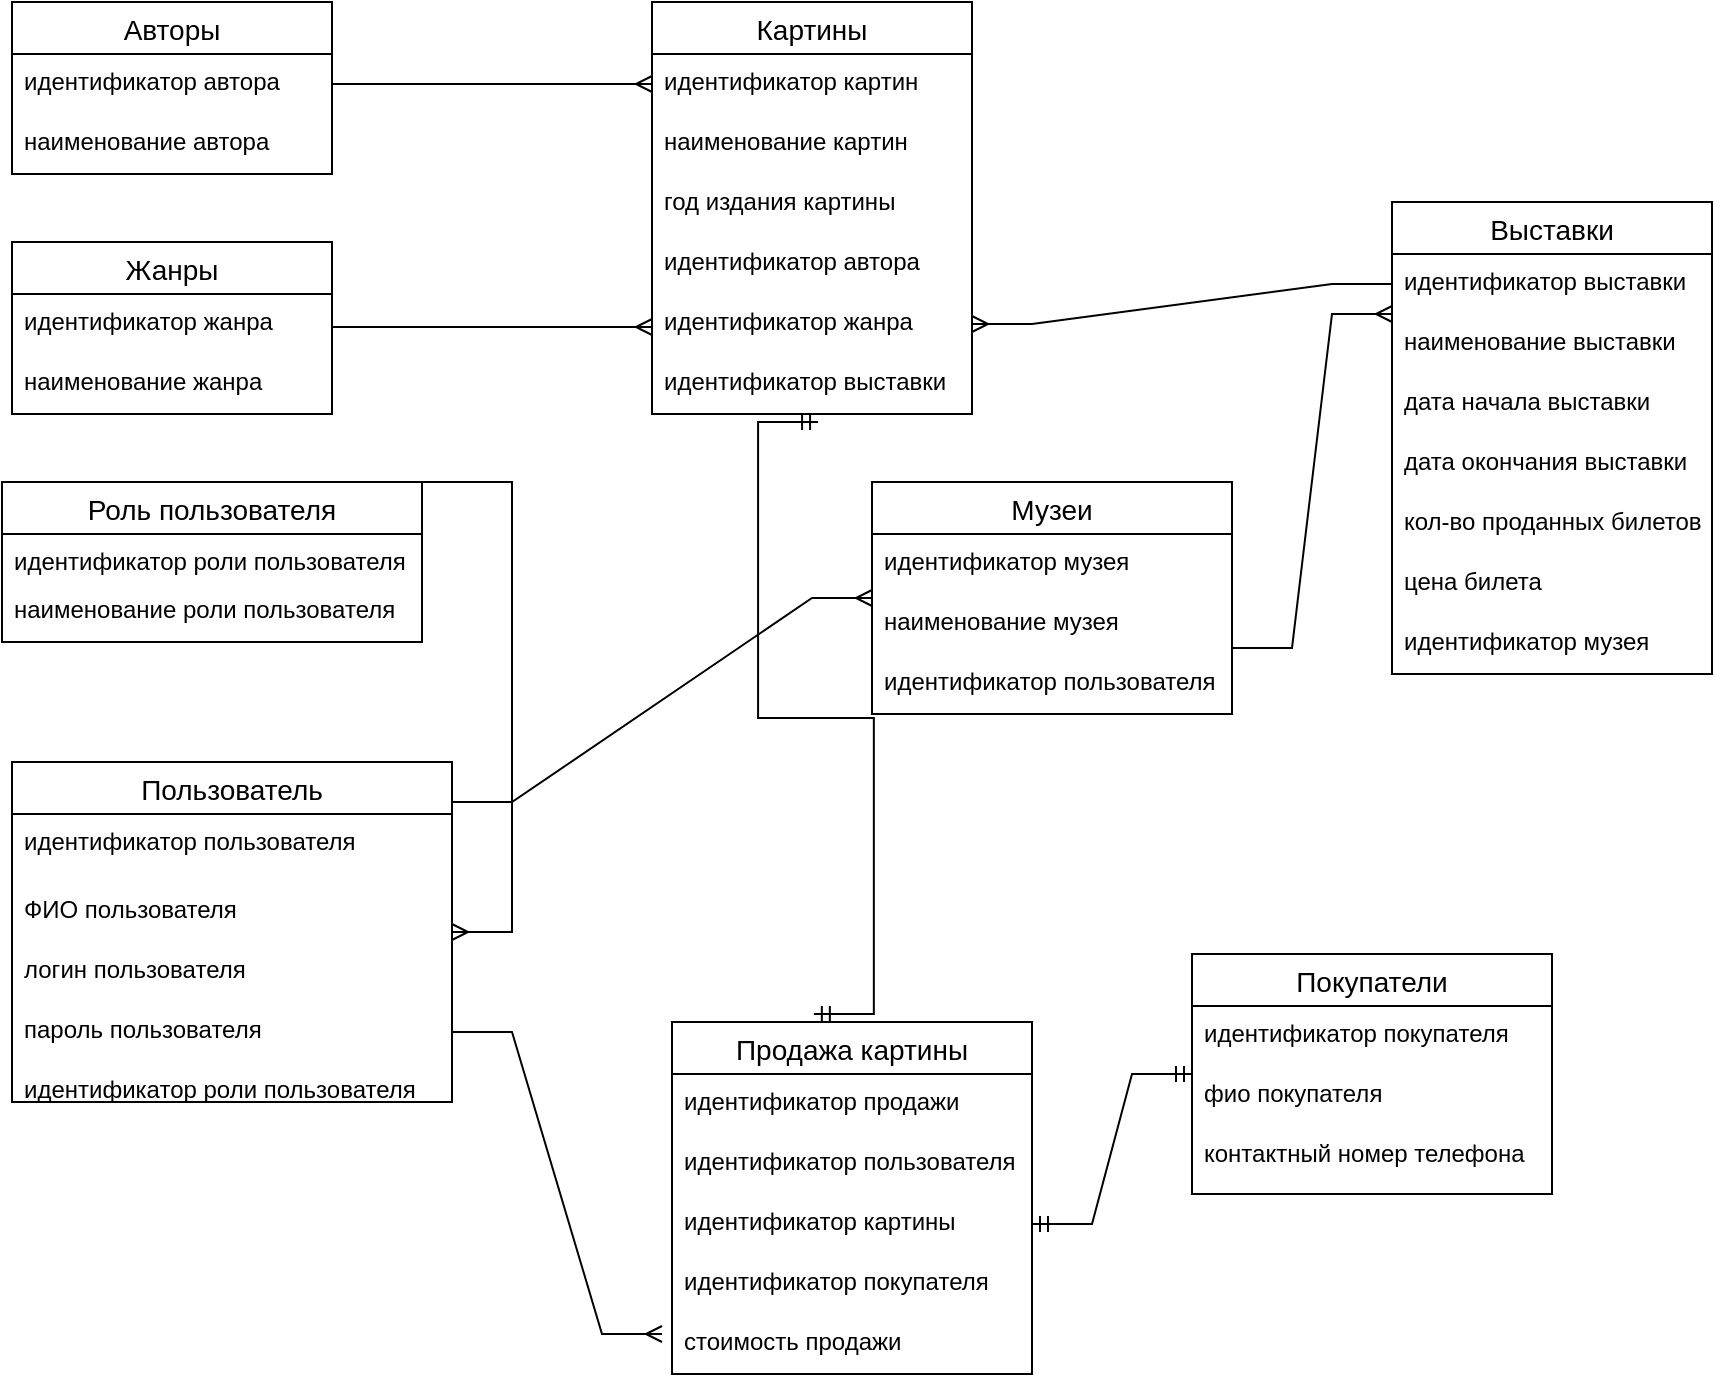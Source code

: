 <mxfile version="21.0.8" type="device"><diagram name="Страница 1" id="oQ66_JkBZ0cK79ZVKFJ7"><mxGraphModel dx="2213" dy="791" grid="1" gridSize="10" guides="1" tooltips="1" connect="1" arrows="1" fold="1" page="1" pageScale="1" pageWidth="827" pageHeight="1169" math="0" shadow="0"><root><mxCell id="0"/><mxCell id="1" parent="0"/><mxCell id="YRH7j5GGsI-68I2HqtbP-3" value="Картины" style="swimlane;fontStyle=0;childLayout=stackLayout;horizontal=1;startSize=26;horizontalStack=0;resizeParent=1;resizeParentMax=0;resizeLast=0;collapsible=1;marginBottom=0;align=center;fontSize=14;" parent="1" vertex="1"><mxGeometry x="-200" y="40" width="160" height="206" as="geometry"/></mxCell><mxCell id="YRH7j5GGsI-68I2HqtbP-5" value="идентификатор картин" style="text;strokeColor=none;fillColor=none;spacingLeft=4;spacingRight=4;overflow=hidden;rotatable=0;points=[[0,0.5],[1,0.5]];portConstraint=eastwest;fontSize=12;" parent="YRH7j5GGsI-68I2HqtbP-3" vertex="1"><mxGeometry y="26" width="160" height="30" as="geometry"/></mxCell><mxCell id="YRH7j5GGsI-68I2HqtbP-6" value="наименование картин" style="text;strokeColor=none;fillColor=none;spacingLeft=4;spacingRight=4;overflow=hidden;rotatable=0;points=[[0,0.5],[1,0.5]];portConstraint=eastwest;fontSize=12;" parent="YRH7j5GGsI-68I2HqtbP-3" vertex="1"><mxGeometry y="56" width="160" height="30" as="geometry"/></mxCell><mxCell id="YRH7j5GGsI-68I2HqtbP-7" value="год издания картины" style="text;strokeColor=none;fillColor=none;spacingLeft=4;spacingRight=4;overflow=hidden;rotatable=0;points=[[0,0.5],[1,0.5]];portConstraint=eastwest;fontSize=12;" parent="YRH7j5GGsI-68I2HqtbP-3" vertex="1"><mxGeometry y="86" width="160" height="30" as="geometry"/></mxCell><mxCell id="YRH7j5GGsI-68I2HqtbP-8" value="идентификатор автора" style="text;strokeColor=none;fillColor=none;spacingLeft=4;spacingRight=4;overflow=hidden;rotatable=0;points=[[0,0.5],[1,0.5]];portConstraint=eastwest;fontSize=12;" parent="YRH7j5GGsI-68I2HqtbP-3" vertex="1"><mxGeometry y="116" width="160" height="30" as="geometry"/></mxCell><mxCell id="YRH7j5GGsI-68I2HqtbP-9" value="идентификатор жанра" style="text;strokeColor=none;fillColor=none;spacingLeft=4;spacingRight=4;overflow=hidden;rotatable=0;points=[[0,0.5],[1,0.5]];portConstraint=eastwest;fontSize=12;" parent="YRH7j5GGsI-68I2HqtbP-3" vertex="1"><mxGeometry y="146" width="160" height="30" as="geometry"/></mxCell><mxCell id="VM9wmIRcc5W6B4ijUZT--1" value="идентификатор выставки" style="text;strokeColor=none;fillColor=none;spacingLeft=4;spacingRight=4;overflow=hidden;rotatable=0;points=[[0,0.5],[1,0.5]];portConstraint=eastwest;fontSize=12;" parent="YRH7j5GGsI-68I2HqtbP-3" vertex="1"><mxGeometry y="176" width="160" height="30" as="geometry"/></mxCell><mxCell id="YRH7j5GGsI-68I2HqtbP-11" value="Авторы" style="swimlane;fontStyle=0;childLayout=stackLayout;horizontal=1;startSize=26;horizontalStack=0;resizeParent=1;resizeParentMax=0;resizeLast=0;collapsible=1;marginBottom=0;align=center;fontSize=14;" parent="1" vertex="1"><mxGeometry x="-520" y="40" width="160" height="86" as="geometry"/></mxCell><mxCell id="YRH7j5GGsI-68I2HqtbP-12" value="идентификатор автора" style="text;strokeColor=none;fillColor=none;spacingLeft=4;spacingRight=4;overflow=hidden;rotatable=0;points=[[0,0.5],[1,0.5]];portConstraint=eastwest;fontSize=12;" parent="YRH7j5GGsI-68I2HqtbP-11" vertex="1"><mxGeometry y="26" width="160" height="30" as="geometry"/></mxCell><mxCell id="YRH7j5GGsI-68I2HqtbP-13" value="наименование автора" style="text;strokeColor=none;fillColor=none;spacingLeft=4;spacingRight=4;overflow=hidden;rotatable=0;points=[[0,0.5],[1,0.5]];portConstraint=eastwest;fontSize=12;" parent="YRH7j5GGsI-68I2HqtbP-11" vertex="1"><mxGeometry y="56" width="160" height="30" as="geometry"/></mxCell><mxCell id="YRH7j5GGsI-68I2HqtbP-17" value="Музеи" style="swimlane;fontStyle=0;childLayout=stackLayout;horizontal=1;startSize=26;horizontalStack=0;resizeParent=1;resizeParentMax=0;resizeLast=0;collapsible=1;marginBottom=0;align=center;fontSize=14;" parent="1" vertex="1"><mxGeometry x="-90" y="280" width="180" height="116" as="geometry"/></mxCell><mxCell id="YRH7j5GGsI-68I2HqtbP-18" value="идентификатор музея" style="text;strokeColor=none;fillColor=none;spacingLeft=4;spacingRight=4;overflow=hidden;rotatable=0;points=[[0,0.5],[1,0.5]];portConstraint=eastwest;fontSize=12;" parent="YRH7j5GGsI-68I2HqtbP-17" vertex="1"><mxGeometry y="26" width="180" height="30" as="geometry"/></mxCell><mxCell id="YRH7j5GGsI-68I2HqtbP-19" value="наименование музея" style="text;strokeColor=none;fillColor=none;spacingLeft=4;spacingRight=4;overflow=hidden;rotatable=0;points=[[0,0.5],[1,0.5]];portConstraint=eastwest;fontSize=12;" parent="YRH7j5GGsI-68I2HqtbP-17" vertex="1"><mxGeometry y="56" width="180" height="30" as="geometry"/></mxCell><mxCell id="M-I0Rm6MwZi7DSCBAB6X-1" value="идентификатор пользователя" style="text;strokeColor=none;fillColor=none;spacingLeft=4;spacingRight=4;overflow=hidden;rotatable=0;points=[[0,0.5],[1,0.5]];portConstraint=eastwest;fontSize=12;" vertex="1" parent="YRH7j5GGsI-68I2HqtbP-17"><mxGeometry y="86" width="180" height="30" as="geometry"/></mxCell><mxCell id="YRH7j5GGsI-68I2HqtbP-25" value="Выставки" style="swimlane;fontStyle=0;childLayout=stackLayout;horizontal=1;startSize=26;horizontalStack=0;resizeParent=1;resizeParentMax=0;resizeLast=0;collapsible=1;marginBottom=0;align=center;fontSize=14;" parent="1" vertex="1"><mxGeometry x="170" y="140" width="160" height="236" as="geometry"/></mxCell><mxCell id="YRH7j5GGsI-68I2HqtbP-26" value="идентификатор выставки" style="text;strokeColor=none;fillColor=none;spacingLeft=4;spacingRight=4;overflow=hidden;rotatable=0;points=[[0,0.5],[1,0.5]];portConstraint=eastwest;fontSize=12;" parent="YRH7j5GGsI-68I2HqtbP-25" vertex="1"><mxGeometry y="26" width="160" height="30" as="geometry"/></mxCell><mxCell id="VM9wmIRcc5W6B4ijUZT--3" value="наименование выставки" style="text;strokeColor=none;fillColor=none;spacingLeft=4;spacingRight=4;overflow=hidden;rotatable=0;points=[[0,0.5],[1,0.5]];portConstraint=eastwest;fontSize=12;" parent="YRH7j5GGsI-68I2HqtbP-25" vertex="1"><mxGeometry y="56" width="160" height="30" as="geometry"/></mxCell><mxCell id="YRH7j5GGsI-68I2HqtbP-28" value="дата начала выставки" style="text;strokeColor=none;fillColor=none;spacingLeft=4;spacingRight=4;overflow=hidden;rotatable=0;points=[[0,0.5],[1,0.5]];portConstraint=eastwest;fontSize=12;" parent="YRH7j5GGsI-68I2HqtbP-25" vertex="1"><mxGeometry y="86" width="160" height="30" as="geometry"/></mxCell><mxCell id="YRH7j5GGsI-68I2HqtbP-29" value="дата окончания выставки" style="text;strokeColor=none;fillColor=none;spacingLeft=4;spacingRight=4;overflow=hidden;rotatable=0;points=[[0,0.5],[1,0.5]];portConstraint=eastwest;fontSize=12;" parent="YRH7j5GGsI-68I2HqtbP-25" vertex="1"><mxGeometry y="116" width="160" height="30" as="geometry"/></mxCell><mxCell id="YRH7j5GGsI-68I2HqtbP-30" value="кол-во проданных билетов" style="text;strokeColor=none;fillColor=none;spacingLeft=4;spacingRight=4;overflow=hidden;rotatable=0;points=[[0,0.5],[1,0.5]];portConstraint=eastwest;fontSize=12;" parent="YRH7j5GGsI-68I2HqtbP-25" vertex="1"><mxGeometry y="146" width="160" height="30" as="geometry"/></mxCell><mxCell id="YRH7j5GGsI-68I2HqtbP-31" value="цена билета" style="text;strokeColor=none;fillColor=none;spacingLeft=4;spacingRight=4;overflow=hidden;rotatable=0;points=[[0,0.5],[1,0.5]];portConstraint=eastwest;fontSize=12;" parent="YRH7j5GGsI-68I2HqtbP-25" vertex="1"><mxGeometry y="176" width="160" height="30" as="geometry"/></mxCell><mxCell id="VM9wmIRcc5W6B4ijUZT--4" value="идентификатор музея" style="text;strokeColor=none;fillColor=none;spacingLeft=4;spacingRight=4;overflow=hidden;rotatable=0;points=[[0,0.5],[1,0.5]];portConstraint=eastwest;fontSize=12;" parent="YRH7j5GGsI-68I2HqtbP-25" vertex="1"><mxGeometry y="206" width="160" height="30" as="geometry"/></mxCell><mxCell id="YRH7j5GGsI-68I2HqtbP-32" value="Жанры" style="swimlane;fontStyle=0;childLayout=stackLayout;horizontal=1;startSize=26;horizontalStack=0;resizeParent=1;resizeParentMax=0;resizeLast=0;collapsible=1;marginBottom=0;align=center;fontSize=14;" parent="1" vertex="1"><mxGeometry x="-520" y="160" width="160" height="86" as="geometry"/></mxCell><mxCell id="YRH7j5GGsI-68I2HqtbP-33" value="идентификатор жанра" style="text;strokeColor=none;fillColor=none;spacingLeft=4;spacingRight=4;overflow=hidden;rotatable=0;points=[[0,0.5],[1,0.5]];portConstraint=eastwest;fontSize=12;" parent="YRH7j5GGsI-68I2HqtbP-32" vertex="1"><mxGeometry y="26" width="160" height="30" as="geometry"/></mxCell><mxCell id="YRH7j5GGsI-68I2HqtbP-34" value="наименование жанра" style="text;strokeColor=none;fillColor=none;spacingLeft=4;spacingRight=4;overflow=hidden;rotatable=0;points=[[0,0.5],[1,0.5]];portConstraint=eastwest;fontSize=12;" parent="YRH7j5GGsI-68I2HqtbP-32" vertex="1"><mxGeometry y="56" width="160" height="30" as="geometry"/></mxCell><mxCell id="YRH7j5GGsI-68I2HqtbP-36" value="Покупатели" style="swimlane;fontStyle=0;childLayout=stackLayout;horizontal=1;startSize=26;horizontalStack=0;resizeParent=1;resizeParentMax=0;resizeLast=0;collapsible=1;marginBottom=0;align=center;fontSize=14;" parent="1" vertex="1"><mxGeometry x="70" y="516" width="180" height="120" as="geometry"/></mxCell><mxCell id="YRH7j5GGsI-68I2HqtbP-37" value="идентификатор покупателя" style="text;strokeColor=none;fillColor=none;spacingLeft=4;spacingRight=4;overflow=hidden;rotatable=0;points=[[0,0.5],[1,0.5]];portConstraint=eastwest;fontSize=12;" parent="YRH7j5GGsI-68I2HqtbP-36" vertex="1"><mxGeometry y="26" width="180" height="30" as="geometry"/></mxCell><mxCell id="YRH7j5GGsI-68I2HqtbP-38" value="фио покупателя" style="text;strokeColor=none;fillColor=none;spacingLeft=4;spacingRight=4;overflow=hidden;rotatable=0;points=[[0,0.5],[1,0.5]];portConstraint=eastwest;fontSize=12;" parent="YRH7j5GGsI-68I2HqtbP-36" vertex="1"><mxGeometry y="56" width="180" height="30" as="geometry"/></mxCell><mxCell id="YRH7j5GGsI-68I2HqtbP-39" value="контактный номер телефона" style="text;strokeColor=none;fillColor=none;spacingLeft=4;spacingRight=4;overflow=hidden;rotatable=0;points=[[0,0.5],[1,0.5]];portConstraint=eastwest;fontSize=12;" parent="YRH7j5GGsI-68I2HqtbP-36" vertex="1"><mxGeometry y="86" width="180" height="34" as="geometry"/></mxCell><mxCell id="YRH7j5GGsI-68I2HqtbP-52" value="Пользователь" style="swimlane;fontStyle=0;childLayout=stackLayout;horizontal=1;startSize=26;horizontalStack=0;resizeParent=1;resizeParentMax=0;resizeLast=0;collapsible=1;marginBottom=0;align=center;fontSize=14;" parent="1" vertex="1"><mxGeometry x="-520" y="420" width="220" height="170" as="geometry"/></mxCell><mxCell id="YRH7j5GGsI-68I2HqtbP-53" value="идентификатор пользователя" style="text;strokeColor=none;fillColor=none;spacingLeft=4;spacingRight=4;overflow=hidden;rotatable=0;points=[[0,0.5],[1,0.5]];portConstraint=eastwest;fontSize=12;" parent="YRH7j5GGsI-68I2HqtbP-52" vertex="1"><mxGeometry y="26" width="220" height="34" as="geometry"/></mxCell><mxCell id="YRH7j5GGsI-68I2HqtbP-54" value="ФИО пользователя" style="text;strokeColor=none;fillColor=none;spacingLeft=4;spacingRight=4;overflow=hidden;rotatable=0;points=[[0,0.5],[1,0.5]];portConstraint=eastwest;fontSize=12;" parent="YRH7j5GGsI-68I2HqtbP-52" vertex="1"><mxGeometry y="60" width="220" height="30" as="geometry"/></mxCell><mxCell id="YRH7j5GGsI-68I2HqtbP-55" value="логин пользователя" style="text;strokeColor=none;fillColor=none;spacingLeft=4;spacingRight=4;overflow=hidden;rotatable=0;points=[[0,0.5],[1,0.5]];portConstraint=eastwest;fontSize=12;" parent="YRH7j5GGsI-68I2HqtbP-52" vertex="1"><mxGeometry y="90" width="220" height="30" as="geometry"/></mxCell><mxCell id="YRH7j5GGsI-68I2HqtbP-56" value="пароль пользователя" style="text;strokeColor=none;fillColor=none;spacingLeft=4;spacingRight=4;overflow=hidden;rotatable=0;points=[[0,0.5],[1,0.5]];portConstraint=eastwest;fontSize=12;" parent="YRH7j5GGsI-68I2HqtbP-52" vertex="1"><mxGeometry y="120" width="220" height="30" as="geometry"/></mxCell><mxCell id="YRH7j5GGsI-68I2HqtbP-57" value="идентификатор роли пользователя" style="text;strokeColor=none;fillColor=none;spacingLeft=4;spacingRight=4;overflow=hidden;rotatable=0;points=[[0,0.5],[1,0.5]];portConstraint=eastwest;fontSize=12;" parent="YRH7j5GGsI-68I2HqtbP-52" vertex="1"><mxGeometry y="150" width="220" height="20" as="geometry"/></mxCell><mxCell id="YRH7j5GGsI-68I2HqtbP-58" value="Роль пользователя" style="swimlane;fontStyle=0;childLayout=stackLayout;horizontal=1;startSize=26;horizontalStack=0;resizeParent=1;resizeParentMax=0;resizeLast=0;collapsible=1;marginBottom=0;align=center;fontSize=14;" parent="1" vertex="1"><mxGeometry x="-525" y="280" width="210" height="80" as="geometry"/></mxCell><mxCell id="YRH7j5GGsI-68I2HqtbP-59" value="идентификатор роли пользователя" style="text;strokeColor=none;fillColor=none;spacingLeft=4;spacingRight=4;overflow=hidden;rotatable=0;points=[[0,0.5],[1,0.5]];portConstraint=eastwest;fontSize=12;" parent="YRH7j5GGsI-68I2HqtbP-58" vertex="1"><mxGeometry y="26" width="210" height="24" as="geometry"/></mxCell><mxCell id="YRH7j5GGsI-68I2HqtbP-60" value="наименование роли пользователя" style="text;strokeColor=none;fillColor=none;spacingLeft=4;spacingRight=4;overflow=hidden;rotatable=0;points=[[0,0.5],[1,0.5]];portConstraint=eastwest;fontSize=12;" parent="YRH7j5GGsI-68I2HqtbP-58" vertex="1"><mxGeometry y="50" width="210" height="30" as="geometry"/></mxCell><mxCell id="YRH7j5GGsI-68I2HqtbP-64" value="Продажа картины" style="swimlane;fontStyle=0;childLayout=stackLayout;horizontal=1;startSize=26;horizontalStack=0;resizeParent=1;resizeParentMax=0;resizeLast=0;collapsible=1;marginBottom=0;align=center;fontSize=14;" parent="1" vertex="1"><mxGeometry x="-190" y="550" width="180" height="176" as="geometry"/></mxCell><mxCell id="YRH7j5GGsI-68I2HqtbP-65" value="идентификатор продажи" style="text;strokeColor=none;fillColor=none;spacingLeft=4;spacingRight=4;overflow=hidden;rotatable=0;points=[[0,0.5],[1,0.5]];portConstraint=eastwest;fontSize=12;" parent="YRH7j5GGsI-68I2HqtbP-64" vertex="1"><mxGeometry y="26" width="180" height="30" as="geometry"/></mxCell><mxCell id="YRH7j5GGsI-68I2HqtbP-66" value="идентификатор пользователя" style="text;strokeColor=none;fillColor=none;spacingLeft=4;spacingRight=4;overflow=hidden;rotatable=0;points=[[0,0.5],[1,0.5]];portConstraint=eastwest;fontSize=12;" parent="YRH7j5GGsI-68I2HqtbP-64" vertex="1"><mxGeometry y="56" width="180" height="30" as="geometry"/></mxCell><mxCell id="YRH7j5GGsI-68I2HqtbP-67" value="идентификатор картины" style="text;strokeColor=none;fillColor=none;spacingLeft=4;spacingRight=4;overflow=hidden;rotatable=0;points=[[0,0.5],[1,0.5]];portConstraint=eastwest;fontSize=12;" parent="YRH7j5GGsI-68I2HqtbP-64" vertex="1"><mxGeometry y="86" width="180" height="30" as="geometry"/></mxCell><mxCell id="YRH7j5GGsI-68I2HqtbP-68" value="идентификатор покупателя" style="text;strokeColor=none;fillColor=none;spacingLeft=4;spacingRight=4;overflow=hidden;rotatable=0;points=[[0,0.5],[1,0.5]];portConstraint=eastwest;fontSize=12;" parent="YRH7j5GGsI-68I2HqtbP-64" vertex="1"><mxGeometry y="116" width="180" height="30" as="geometry"/></mxCell><mxCell id="VM9wmIRcc5W6B4ijUZT--2" value="стоимость продажи " style="text;strokeColor=none;fillColor=none;spacingLeft=4;spacingRight=4;overflow=hidden;rotatable=0;points=[[0,0.5],[1,0.5]];portConstraint=eastwest;fontSize=12;" parent="YRH7j5GGsI-68I2HqtbP-64" vertex="1"><mxGeometry y="146" width="180" height="30" as="geometry"/></mxCell><mxCell id="VM9wmIRcc5W6B4ijUZT--24" value="" style="edgeStyle=entityRelationEdgeStyle;fontSize=12;html=1;endArrow=ERmany;rounded=0;exitX=0;exitY=0.5;exitDx=0;exitDy=0;entryX=1;entryY=0.5;entryDx=0;entryDy=0;" parent="1" source="YRH7j5GGsI-68I2HqtbP-26" target="YRH7j5GGsI-68I2HqtbP-9" edge="1"><mxGeometry width="100" height="100" relative="1" as="geometry"><mxPoint x="150" y="460" as="sourcePoint"/><mxPoint x="250" y="360" as="targetPoint"/></mxGeometry></mxCell><mxCell id="VM9wmIRcc5W6B4ijUZT--28" value="" style="edgeStyle=entityRelationEdgeStyle;fontSize=12;html=1;endArrow=ERmandOne;startArrow=ERmandOne;rounded=0;entryX=0.394;entryY=-0.023;entryDx=0;entryDy=0;entryPerimeter=0;exitX=0.519;exitY=1.133;exitDx=0;exitDy=0;exitPerimeter=0;" parent="1" source="VM9wmIRcc5W6B4ijUZT--1" target="YRH7j5GGsI-68I2HqtbP-64" edge="1"><mxGeometry width="100" height="100" relative="1" as="geometry"><mxPoint x="-70" y="250" as="sourcePoint"/><mxPoint x="-50" y="300" as="targetPoint"/></mxGeometry></mxCell><mxCell id="VM9wmIRcc5W6B4ijUZT--31" value="" style="edgeStyle=entityRelationEdgeStyle;fontSize=12;html=1;endArrow=ERmany;rounded=0;exitX=0.25;exitY=0;exitDx=0;exitDy=0;" parent="1" source="YRH7j5GGsI-68I2HqtbP-58" target="YRH7j5GGsI-68I2HqtbP-52" edge="1"><mxGeometry width="100" height="100" relative="1" as="geometry"><mxPoint x="-450" y="635" as="sourcePoint"/><mxPoint x="-350" y="535" as="targetPoint"/></mxGeometry></mxCell><mxCell id="VM9wmIRcc5W6B4ijUZT--34" value="" style="edgeStyle=entityRelationEdgeStyle;fontSize=12;html=1;endArrow=ERmandOne;startArrow=ERmandOne;rounded=0;exitX=1;exitY=0.5;exitDx=0;exitDy=0;" parent="1" source="YRH7j5GGsI-68I2HqtbP-67" target="YRH7j5GGsI-68I2HqtbP-36" edge="1"><mxGeometry width="100" height="100" relative="1" as="geometry"><mxPoint x="150" y="660" as="sourcePoint"/><mxPoint x="250" y="560" as="targetPoint"/></mxGeometry></mxCell><mxCell id="8hhpou495XT6aJhrk3jR-1" value="" style="edgeStyle=entityRelationEdgeStyle;fontSize=12;html=1;endArrow=ERmany;rounded=0;" parent="1" target="YRH7j5GGsI-68I2HqtbP-5" edge="1"><mxGeometry width="100" height="100" relative="1" as="geometry"><mxPoint x="-360" y="81" as="sourcePoint"/><mxPoint x="-510" y="260" as="targetPoint"/></mxGeometry></mxCell><mxCell id="8hhpou495XT6aJhrk3jR-3" value="" style="edgeStyle=entityRelationEdgeStyle;fontSize=12;html=1;endArrow=ERmany;rounded=0;" parent="1" edge="1"><mxGeometry width="100" height="100" relative="1" as="geometry"><mxPoint x="-360" y="202.5" as="sourcePoint"/><mxPoint x="-200" y="202.5" as="targetPoint"/></mxGeometry></mxCell><mxCell id="8hhpou495XT6aJhrk3jR-4" value="" style="edgeStyle=entityRelationEdgeStyle;fontSize=12;html=1;endArrow=ERmany;rounded=0;exitX=1;exitY=0.118;exitDx=0;exitDy=0;exitPerimeter=0;" parent="1" source="YRH7j5GGsI-68I2HqtbP-52" target="YRH7j5GGsI-68I2HqtbP-17" edge="1"><mxGeometry width="100" height="100" relative="1" as="geometry"><mxPoint x="-620" y="430" as="sourcePoint"/><mxPoint x="-460" y="430" as="targetPoint"/></mxGeometry></mxCell><mxCell id="8hhpou495XT6aJhrk3jR-5" value="" style="edgeStyle=entityRelationEdgeStyle;fontSize=12;html=1;endArrow=ERmany;rounded=0;exitX=1;exitY=0.5;exitDx=0;exitDy=0;entryX=-0.011;entryY=0.108;entryDx=0;entryDy=0;entryPerimeter=0;" parent="1" source="YRH7j5GGsI-68I2HqtbP-56" edge="1"><mxGeometry width="100" height="100" relative="1" as="geometry"><mxPoint x="-290" y="464" as="sourcePoint"/><mxPoint x="-195" y="706" as="targetPoint"/></mxGeometry></mxCell><mxCell id="Zgg86liD21OosIdlJ78m-1" value="" style="edgeStyle=entityRelationEdgeStyle;fontSize=12;html=1;endArrow=ERmany;rounded=0;exitX=1;exitY=0.9;exitDx=0;exitDy=0;exitPerimeter=0;" parent="1" edge="1" source="YRH7j5GGsI-68I2HqtbP-19"><mxGeometry width="100" height="100" relative="1" as="geometry"><mxPoint x="70" y="366" as="sourcePoint"/><mxPoint x="170" y="196" as="targetPoint"/></mxGeometry></mxCell></root></mxGraphModel></diagram></mxfile>